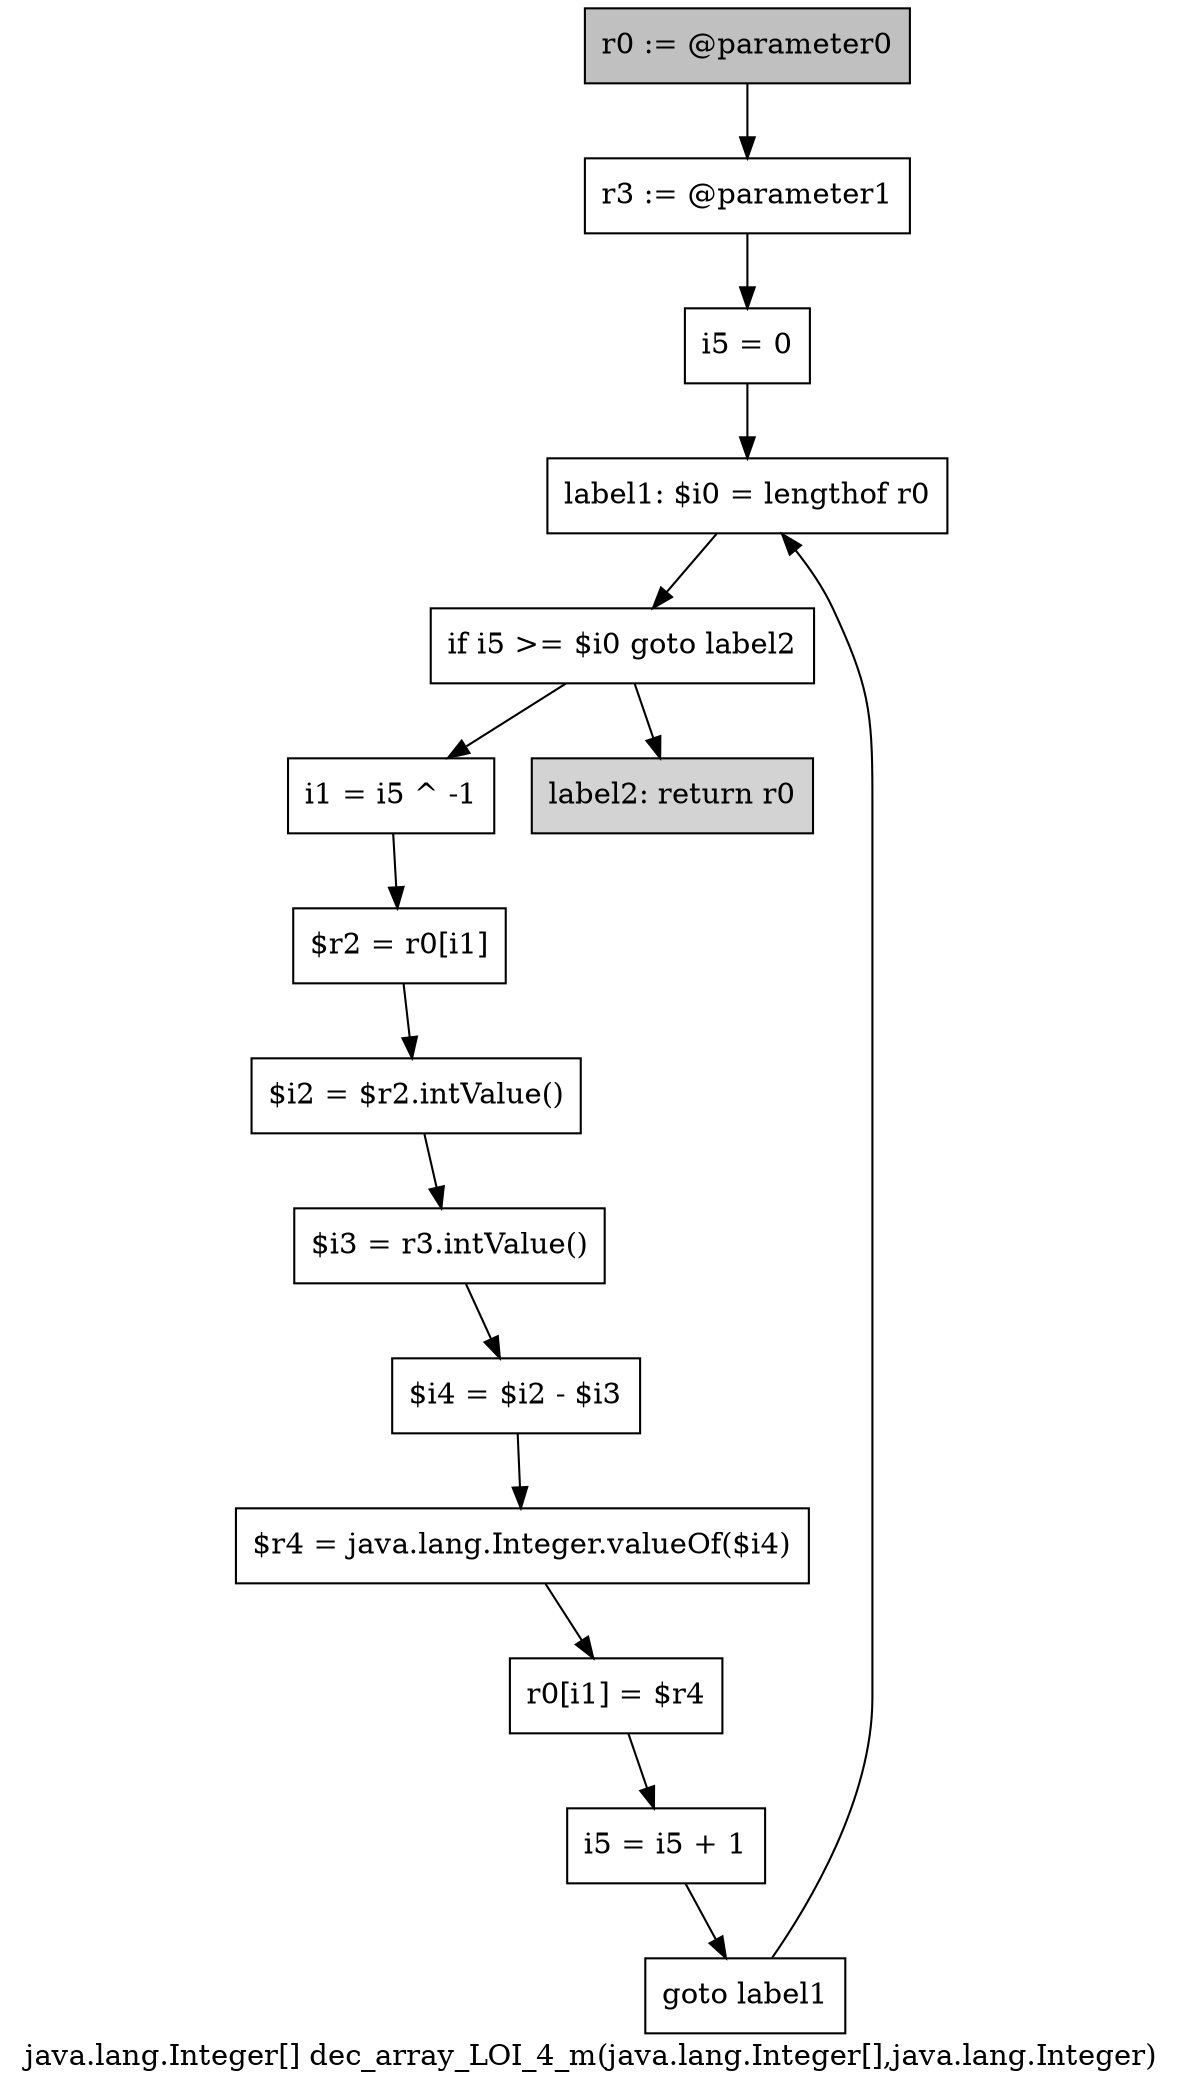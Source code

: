 digraph "java.lang.Integer[] dec_array_LOI_4_m(java.lang.Integer[],java.lang.Integer)" {
    label="java.lang.Integer[] dec_array_LOI_4_m(java.lang.Integer[],java.lang.Integer)";
    node [shape=box];
    "0" [style=filled,fillcolor=gray,label="r0 := @parameter0",];
    "1" [label="r3 := @parameter1",];
    "0"->"1";
    "2" [label="i5 = 0",];
    "1"->"2";
    "3" [label="label1: $i0 = lengthof r0",];
    "2"->"3";
    "4" [label="if i5 >= $i0 goto label2",];
    "3"->"4";
    "5" [label="i1 = i5 ^ -1",];
    "4"->"5";
    "14" [style=filled,fillcolor=lightgray,label="label2: return r0",];
    "4"->"14";
    "6" [label="$r2 = r0[i1]",];
    "5"->"6";
    "7" [label="$i2 = $r2.intValue()",];
    "6"->"7";
    "8" [label="$i3 = r3.intValue()",];
    "7"->"8";
    "9" [label="$i4 = $i2 - $i3",];
    "8"->"9";
    "10" [label="$r4 = java.lang.Integer.valueOf($i4)",];
    "9"->"10";
    "11" [label="r0[i1] = $r4",];
    "10"->"11";
    "12" [label="i5 = i5 + 1",];
    "11"->"12";
    "13" [label="goto label1",];
    "12"->"13";
    "13"->"3";
}
